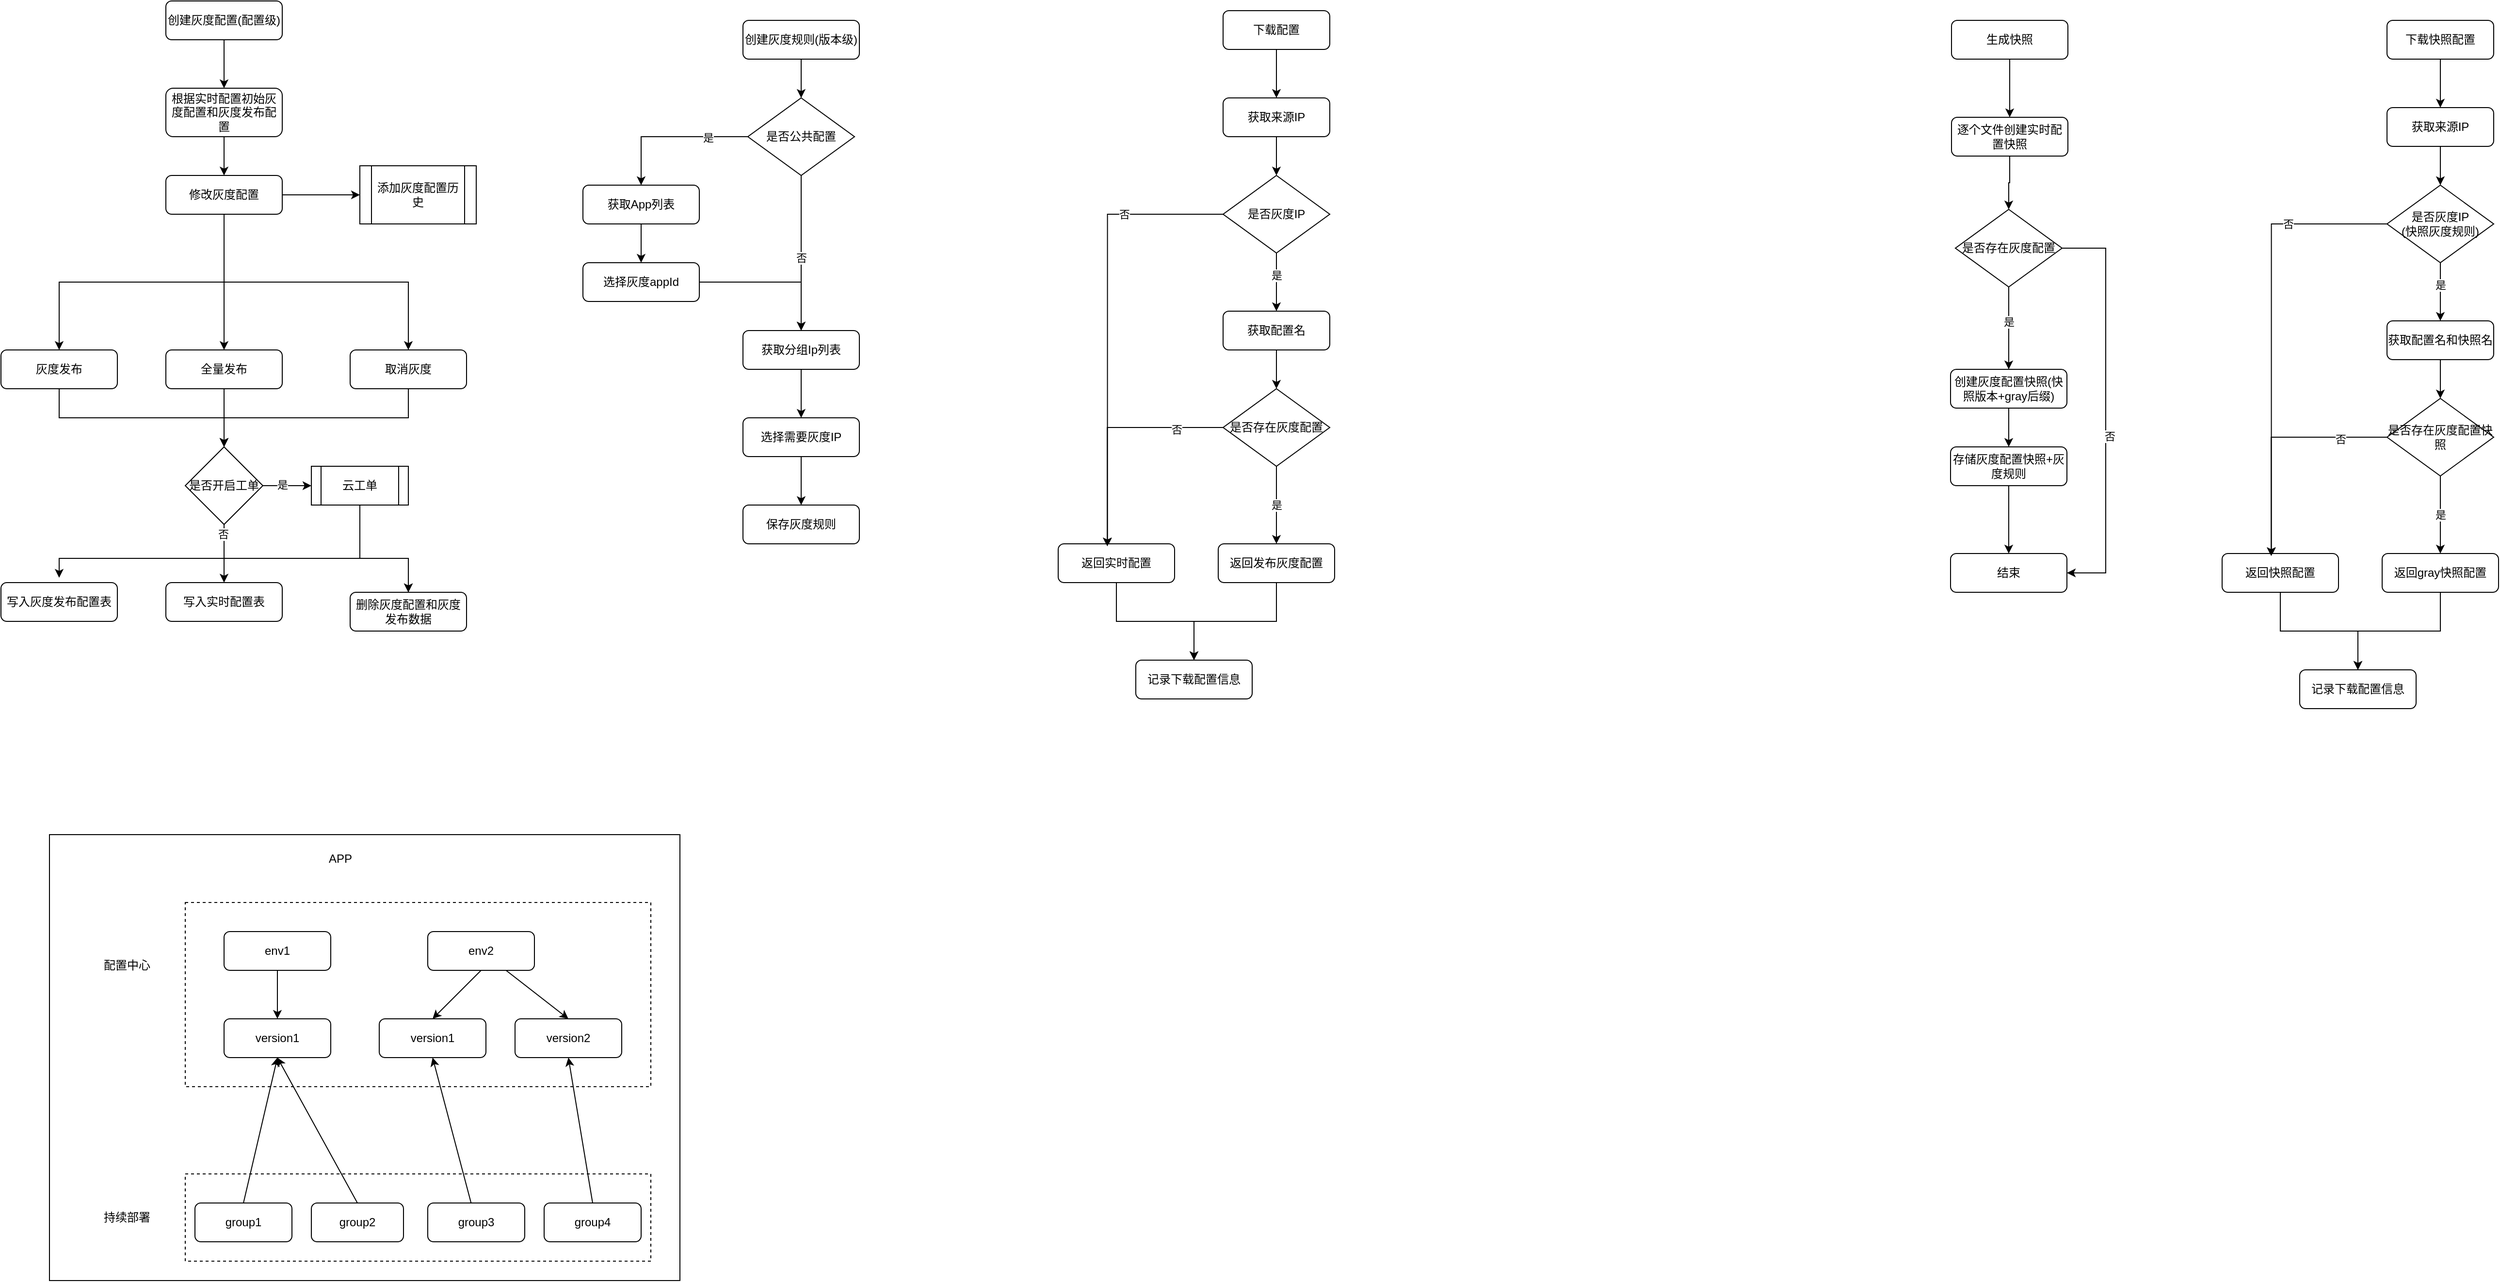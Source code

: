 <mxfile version="19.0.0" type="github">
  <diagram id="YbOj2m_h4Rlv5uN7Jlbm" name="Page-1">
    <mxGraphModel dx="2249" dy="762" grid="1" gridSize="10" guides="1" tooltips="1" connect="1" arrows="1" fold="1" page="1" pageScale="1" pageWidth="827" pageHeight="1169" math="0" shadow="0">
      <root>
        <mxCell id="0" />
        <mxCell id="1" parent="0" />
        <mxCell id="3qJPJ0p830aMWVGbC03R-14" value="" style="rounded=0;whiteSpace=wrap;html=1;gradientColor=none;fillColor=none;dashed=1;strokeColor=default;" vertex="1" parent="1">
          <mxGeometry x="-480" y="950" width="480" height="190" as="geometry" />
        </mxCell>
        <mxCell id="xVNtesGDLxIq_oZXXqDL-6" style="edgeStyle=orthogonalEdgeStyle;rounded=0;orthogonalLoop=1;jettySize=auto;html=1;" parent="1" source="xVNtesGDLxIq_oZXXqDL-1" target="xVNtesGDLxIq_oZXXqDL-3" edge="1">
          <mxGeometry relative="1" as="geometry" />
        </mxCell>
        <mxCell id="xVNtesGDLxIq_oZXXqDL-1" value="创建灰度规则(版本级)" style="rounded=1;whiteSpace=wrap;html=1;" parent="1" vertex="1">
          <mxGeometry x="95" y="40" width="120" height="40" as="geometry" />
        </mxCell>
        <mxCell id="xVNtesGDLxIq_oZXXqDL-15" style="edgeStyle=orthogonalEdgeStyle;rounded=0;orthogonalLoop=1;jettySize=auto;html=1;" parent="1" source="xVNtesGDLxIq_oZXXqDL-2" target="xVNtesGDLxIq_oZXXqDL-13" edge="1">
          <mxGeometry relative="1" as="geometry" />
        </mxCell>
        <mxCell id="xVNtesGDLxIq_oZXXqDL-2" value="获取分组Ip列表" style="rounded=1;whiteSpace=wrap;html=1;" parent="1" vertex="1">
          <mxGeometry x="95" y="360" width="120" height="40" as="geometry" />
        </mxCell>
        <mxCell id="xVNtesGDLxIq_oZXXqDL-4" style="edgeStyle=orthogonalEdgeStyle;rounded=0;orthogonalLoop=1;jettySize=auto;html=1;entryX=0.5;entryY=0;entryDx=0;entryDy=0;" parent="1" source="xVNtesGDLxIq_oZXXqDL-3" target="xVNtesGDLxIq_oZXXqDL-2" edge="1">
          <mxGeometry relative="1" as="geometry" />
        </mxCell>
        <mxCell id="xVNtesGDLxIq_oZXXqDL-5" value="否" style="edgeLabel;html=1;align=center;verticalAlign=middle;resizable=0;points=[];" parent="xVNtesGDLxIq_oZXXqDL-4" vertex="1" connectable="0">
          <mxGeometry x="0.21" y="-2" relative="1" as="geometry">
            <mxPoint x="2" y="-12" as="offset" />
          </mxGeometry>
        </mxCell>
        <mxCell id="xVNtesGDLxIq_oZXXqDL-10" style="edgeStyle=orthogonalEdgeStyle;rounded=0;orthogonalLoop=1;jettySize=auto;html=1;" parent="1" source="xVNtesGDLxIq_oZXXqDL-3" target="xVNtesGDLxIq_oZXXqDL-7" edge="1">
          <mxGeometry relative="1" as="geometry" />
        </mxCell>
        <mxCell id="xVNtesGDLxIq_oZXXqDL-11" value="是" style="edgeLabel;html=1;align=center;verticalAlign=middle;resizable=0;points=[];" parent="xVNtesGDLxIq_oZXXqDL-10" vertex="1" connectable="0">
          <mxGeometry x="-0.49" y="1" relative="1" as="geometry">
            <mxPoint as="offset" />
          </mxGeometry>
        </mxCell>
        <mxCell id="xVNtesGDLxIq_oZXXqDL-3" value="是否公共配置" style="rhombus;whiteSpace=wrap;html=1;" parent="1" vertex="1">
          <mxGeometry x="100" y="120" width="110" height="80" as="geometry" />
        </mxCell>
        <mxCell id="xVNtesGDLxIq_oZXXqDL-9" style="edgeStyle=orthogonalEdgeStyle;rounded=0;orthogonalLoop=1;jettySize=auto;html=1;" parent="1" source="xVNtesGDLxIq_oZXXqDL-7" target="xVNtesGDLxIq_oZXXqDL-8" edge="1">
          <mxGeometry relative="1" as="geometry" />
        </mxCell>
        <mxCell id="xVNtesGDLxIq_oZXXqDL-7" value="获取App列表" style="rounded=1;whiteSpace=wrap;html=1;" parent="1" vertex="1">
          <mxGeometry x="-70" y="210" width="120" height="40" as="geometry" />
        </mxCell>
        <mxCell id="xVNtesGDLxIq_oZXXqDL-12" style="edgeStyle=orthogonalEdgeStyle;rounded=0;orthogonalLoop=1;jettySize=auto;html=1;entryX=0.5;entryY=0;entryDx=0;entryDy=0;" parent="1" source="xVNtesGDLxIq_oZXXqDL-8" target="xVNtesGDLxIq_oZXXqDL-2" edge="1">
          <mxGeometry relative="1" as="geometry" />
        </mxCell>
        <mxCell id="xVNtesGDLxIq_oZXXqDL-8" value="选择灰度appId" style="rounded=1;whiteSpace=wrap;html=1;" parent="1" vertex="1">
          <mxGeometry x="-70" y="290" width="120" height="40" as="geometry" />
        </mxCell>
        <mxCell id="xVNtesGDLxIq_oZXXqDL-54" style="edgeStyle=orthogonalEdgeStyle;rounded=0;orthogonalLoop=1;jettySize=auto;html=1;entryX=0.5;entryY=0;entryDx=0;entryDy=0;" parent="1" source="xVNtesGDLxIq_oZXXqDL-13" target="xVNtesGDLxIq_oZXXqDL-53" edge="1">
          <mxGeometry relative="1" as="geometry" />
        </mxCell>
        <mxCell id="xVNtesGDLxIq_oZXXqDL-13" value="选择需要灰度IP" style="rounded=1;whiteSpace=wrap;html=1;" parent="1" vertex="1">
          <mxGeometry x="95" y="450" width="120" height="40" as="geometry" />
        </mxCell>
        <mxCell id="xVNtesGDLxIq_oZXXqDL-18" style="edgeStyle=orthogonalEdgeStyle;rounded=0;orthogonalLoop=1;jettySize=auto;html=1;entryX=0.5;entryY=0;entryDx=0;entryDy=0;" parent="1" source="xVNtesGDLxIq_oZXXqDL-16" target="xVNtesGDLxIq_oZXXqDL-17" edge="1">
          <mxGeometry relative="1" as="geometry" />
        </mxCell>
        <mxCell id="xVNtesGDLxIq_oZXXqDL-16" value="创建灰度配置(配置级)" style="rounded=1;whiteSpace=wrap;html=1;" parent="1" vertex="1">
          <mxGeometry x="-500" y="20" width="120" height="40" as="geometry" />
        </mxCell>
        <mxCell id="xVNtesGDLxIq_oZXXqDL-21" style="edgeStyle=orthogonalEdgeStyle;rounded=0;orthogonalLoop=1;jettySize=auto;html=1;" parent="1" source="xVNtesGDLxIq_oZXXqDL-17" target="xVNtesGDLxIq_oZXXqDL-20" edge="1">
          <mxGeometry relative="1" as="geometry" />
        </mxCell>
        <mxCell id="xVNtesGDLxIq_oZXXqDL-17" value="根据实时配置初始灰度配置和灰度发布配置" style="rounded=1;whiteSpace=wrap;html=1;" parent="1" vertex="1">
          <mxGeometry x="-500" y="110" width="120" height="50" as="geometry" />
        </mxCell>
        <mxCell id="xVNtesGDLxIq_oZXXqDL-90" style="edgeStyle=orthogonalEdgeStyle;rounded=0;orthogonalLoop=1;jettySize=auto;html=1;entryX=0;entryY=0.5;entryDx=0;entryDy=0;" parent="1" source="xVNtesGDLxIq_oZXXqDL-20" target="xVNtesGDLxIq_oZXXqDL-88" edge="1">
          <mxGeometry relative="1" as="geometry" />
        </mxCell>
        <mxCell id="dYjJuQr_pZlBkOYd_q1R-5" style="edgeStyle=orthogonalEdgeStyle;rounded=0;orthogonalLoop=1;jettySize=auto;html=1;entryX=0.5;entryY=0;entryDx=0;entryDy=0;exitX=0.5;exitY=1;exitDx=0;exitDy=0;" parent="1" source="xVNtesGDLxIq_oZXXqDL-20" target="dYjJuQr_pZlBkOYd_q1R-2" edge="1">
          <mxGeometry relative="1" as="geometry" />
        </mxCell>
        <mxCell id="dYjJuQr_pZlBkOYd_q1R-6" style="edgeStyle=orthogonalEdgeStyle;rounded=0;orthogonalLoop=1;jettySize=auto;html=1;" parent="1" source="xVNtesGDLxIq_oZXXqDL-20" target="dYjJuQr_pZlBkOYd_q1R-3" edge="1">
          <mxGeometry relative="1" as="geometry" />
        </mxCell>
        <mxCell id="dYjJuQr_pZlBkOYd_q1R-7" style="edgeStyle=orthogonalEdgeStyle;rounded=0;orthogonalLoop=1;jettySize=auto;html=1;exitX=0.5;exitY=1;exitDx=0;exitDy=0;" parent="1" source="xVNtesGDLxIq_oZXXqDL-20" target="dYjJuQr_pZlBkOYd_q1R-4" edge="1">
          <mxGeometry relative="1" as="geometry" />
        </mxCell>
        <mxCell id="xVNtesGDLxIq_oZXXqDL-20" value="修改灰度配置" style="rounded=1;whiteSpace=wrap;html=1;" parent="1" vertex="1">
          <mxGeometry x="-500" y="200" width="120" height="40" as="geometry" />
        </mxCell>
        <mxCell id="xVNtesGDLxIq_oZXXqDL-26" style="edgeStyle=orthogonalEdgeStyle;rounded=0;orthogonalLoop=1;jettySize=auto;html=1;entryX=0.5;entryY=0;entryDx=0;entryDy=0;" parent="1" source="xVNtesGDLxIq_oZXXqDL-24" target="xVNtesGDLxIq_oZXXqDL-25" edge="1">
          <mxGeometry relative="1" as="geometry" />
        </mxCell>
        <mxCell id="xVNtesGDLxIq_oZXXqDL-24" value="下载配置" style="rounded=1;whiteSpace=wrap;html=1;" parent="1" vertex="1">
          <mxGeometry x="590" y="30" width="110" height="40" as="geometry" />
        </mxCell>
        <mxCell id="xVNtesGDLxIq_oZXXqDL-28" style="edgeStyle=orthogonalEdgeStyle;rounded=0;orthogonalLoop=1;jettySize=auto;html=1;entryX=0.5;entryY=0;entryDx=0;entryDy=0;" parent="1" source="xVNtesGDLxIq_oZXXqDL-25" target="xVNtesGDLxIq_oZXXqDL-27" edge="1">
          <mxGeometry relative="1" as="geometry" />
        </mxCell>
        <mxCell id="xVNtesGDLxIq_oZXXqDL-25" value="获取来源IP" style="rounded=1;whiteSpace=wrap;html=1;" parent="1" vertex="1">
          <mxGeometry x="590" y="120" width="110" height="40" as="geometry" />
        </mxCell>
        <mxCell id="xVNtesGDLxIq_oZXXqDL-32" style="edgeStyle=orthogonalEdgeStyle;rounded=0;orthogonalLoop=1;jettySize=auto;html=1;entryX=0.423;entryY=0.075;entryDx=0;entryDy=0;entryPerimeter=0;" parent="1" source="xVNtesGDLxIq_oZXXqDL-27" target="xVNtesGDLxIq_oZXXqDL-29" edge="1">
          <mxGeometry relative="1" as="geometry" />
        </mxCell>
        <mxCell id="xVNtesGDLxIq_oZXXqDL-33" value="否" style="edgeLabel;html=1;align=center;verticalAlign=middle;resizable=0;points=[];" parent="xVNtesGDLxIq_oZXXqDL-32" vertex="1" connectable="0">
          <mxGeometry x="-0.556" relative="1" as="geometry">
            <mxPoint as="offset" />
          </mxGeometry>
        </mxCell>
        <mxCell id="xVNtesGDLxIq_oZXXqDL-34" style="edgeStyle=orthogonalEdgeStyle;rounded=0;orthogonalLoop=1;jettySize=auto;html=1;" parent="1" source="xVNtesGDLxIq_oZXXqDL-27" target="xVNtesGDLxIq_oZXXqDL-31" edge="1">
          <mxGeometry relative="1" as="geometry" />
        </mxCell>
        <mxCell id="xVNtesGDLxIq_oZXXqDL-35" value="是" style="edgeLabel;html=1;align=center;verticalAlign=middle;resizable=0;points=[];" parent="xVNtesGDLxIq_oZXXqDL-34" vertex="1" connectable="0">
          <mxGeometry x="-0.258" relative="1" as="geometry">
            <mxPoint as="offset" />
          </mxGeometry>
        </mxCell>
        <mxCell id="xVNtesGDLxIq_oZXXqDL-27" value="是否灰度IP" style="rhombus;whiteSpace=wrap;html=1;" parent="1" vertex="1">
          <mxGeometry x="590" y="200" width="110" height="80" as="geometry" />
        </mxCell>
        <mxCell id="xVNtesGDLxIq_oZXXqDL-47" style="edgeStyle=orthogonalEdgeStyle;rounded=0;orthogonalLoop=1;jettySize=auto;html=1;entryX=0.5;entryY=0;entryDx=0;entryDy=0;" parent="1" source="xVNtesGDLxIq_oZXXqDL-29" target="xVNtesGDLxIq_oZXXqDL-46" edge="1">
          <mxGeometry relative="1" as="geometry" />
        </mxCell>
        <mxCell id="xVNtesGDLxIq_oZXXqDL-29" value="返回实时配置" style="rounded=1;whiteSpace=wrap;html=1;" parent="1" vertex="1">
          <mxGeometry x="420" y="580" width="120" height="40" as="geometry" />
        </mxCell>
        <mxCell id="xVNtesGDLxIq_oZXXqDL-48" style="edgeStyle=orthogonalEdgeStyle;rounded=0;orthogonalLoop=1;jettySize=auto;html=1;" parent="1" source="xVNtesGDLxIq_oZXXqDL-30" target="xVNtesGDLxIq_oZXXqDL-46" edge="1">
          <mxGeometry relative="1" as="geometry" />
        </mxCell>
        <mxCell id="xVNtesGDLxIq_oZXXqDL-30" value="返回发布灰度配置" style="rounded=1;whiteSpace=wrap;html=1;" parent="1" vertex="1">
          <mxGeometry x="585" y="580" width="120" height="40" as="geometry" />
        </mxCell>
        <mxCell id="xVNtesGDLxIq_oZXXqDL-37" style="edgeStyle=orthogonalEdgeStyle;rounded=0;orthogonalLoop=1;jettySize=auto;html=1;" parent="1" source="xVNtesGDLxIq_oZXXqDL-31" target="xVNtesGDLxIq_oZXXqDL-36" edge="1">
          <mxGeometry relative="1" as="geometry" />
        </mxCell>
        <mxCell id="xVNtesGDLxIq_oZXXqDL-31" value="获取配置名" style="rounded=1;whiteSpace=wrap;html=1;" parent="1" vertex="1">
          <mxGeometry x="590" y="340" width="110" height="40" as="geometry" />
        </mxCell>
        <mxCell id="xVNtesGDLxIq_oZXXqDL-38" style="edgeStyle=orthogonalEdgeStyle;rounded=0;orthogonalLoop=1;jettySize=auto;html=1;entryX=0.5;entryY=0;entryDx=0;entryDy=0;" parent="1" source="xVNtesGDLxIq_oZXXqDL-36" target="xVNtesGDLxIq_oZXXqDL-30" edge="1">
          <mxGeometry relative="1" as="geometry" />
        </mxCell>
        <mxCell id="xVNtesGDLxIq_oZXXqDL-41" value="是" style="edgeLabel;html=1;align=center;verticalAlign=middle;resizable=0;points=[];" parent="xVNtesGDLxIq_oZXXqDL-38" vertex="1" connectable="0">
          <mxGeometry x="0.723" relative="1" as="geometry">
            <mxPoint y="-29" as="offset" />
          </mxGeometry>
        </mxCell>
        <mxCell id="xVNtesGDLxIq_oZXXqDL-39" style="edgeStyle=orthogonalEdgeStyle;rounded=0;orthogonalLoop=1;jettySize=auto;html=1;entryX=0.422;entryY=0.065;entryDx=0;entryDy=0;entryPerimeter=0;" parent="1" source="xVNtesGDLxIq_oZXXqDL-36" target="xVNtesGDLxIq_oZXXqDL-29" edge="1">
          <mxGeometry relative="1" as="geometry" />
        </mxCell>
        <mxCell id="xVNtesGDLxIq_oZXXqDL-40" value="否" style="edgeLabel;html=1;align=center;verticalAlign=middle;resizable=0;points=[];" parent="xVNtesGDLxIq_oZXXqDL-39" vertex="1" connectable="0">
          <mxGeometry x="-0.602" y="2" relative="1" as="geometry">
            <mxPoint as="offset" />
          </mxGeometry>
        </mxCell>
        <mxCell id="xVNtesGDLxIq_oZXXqDL-36" value="是否存在灰度配置" style="rhombus;whiteSpace=wrap;html=1;" parent="1" vertex="1">
          <mxGeometry x="590" y="420" width="110" height="80" as="geometry" />
        </mxCell>
        <mxCell id="xVNtesGDLxIq_oZXXqDL-57" style="edgeStyle=orthogonalEdgeStyle;rounded=0;orthogonalLoop=1;jettySize=auto;html=1;entryX=0.5;entryY=0;entryDx=0;entryDy=0;" parent="1" source="xVNtesGDLxIq_oZXXqDL-42" target="xVNtesGDLxIq_oZXXqDL-43" edge="1">
          <mxGeometry relative="1" as="geometry" />
        </mxCell>
        <mxCell id="xVNtesGDLxIq_oZXXqDL-42" value="生成快照" style="rounded=1;whiteSpace=wrap;html=1;" parent="1" vertex="1">
          <mxGeometry x="1341" y="40" width="120" height="40" as="geometry" />
        </mxCell>
        <mxCell id="xVNtesGDLxIq_oZXXqDL-58" style="edgeStyle=orthogonalEdgeStyle;rounded=0;orthogonalLoop=1;jettySize=auto;html=1;entryX=0.5;entryY=0;entryDx=0;entryDy=0;" parent="1" source="xVNtesGDLxIq_oZXXqDL-43" target="xVNtesGDLxIq_oZXXqDL-50" edge="1">
          <mxGeometry relative="1" as="geometry" />
        </mxCell>
        <mxCell id="xVNtesGDLxIq_oZXXqDL-43" value="逐个文件创建实时配置快照" style="rounded=1;whiteSpace=wrap;html=1;" parent="1" vertex="1">
          <mxGeometry x="1341" y="140" width="120" height="40" as="geometry" />
        </mxCell>
        <mxCell id="xVNtesGDLxIq_oZXXqDL-46" value="记录下载配置信息" style="rounded=1;whiteSpace=wrap;html=1;" parent="1" vertex="1">
          <mxGeometry x="500" y="700" width="120" height="40" as="geometry" />
        </mxCell>
        <mxCell id="xVNtesGDLxIq_oZXXqDL-59" style="edgeStyle=orthogonalEdgeStyle;rounded=0;orthogonalLoop=1;jettySize=auto;html=1;" parent="1" source="xVNtesGDLxIq_oZXXqDL-50" target="xVNtesGDLxIq_oZXXqDL-51" edge="1">
          <mxGeometry relative="1" as="geometry" />
        </mxCell>
        <mxCell id="xVNtesGDLxIq_oZXXqDL-64" value="是" style="edgeLabel;html=1;align=center;verticalAlign=middle;resizable=0;points=[];" parent="xVNtesGDLxIq_oZXXqDL-59" vertex="1" connectable="0">
          <mxGeometry x="-0.802" relative="1" as="geometry">
            <mxPoint y="27" as="offset" />
          </mxGeometry>
        </mxCell>
        <mxCell id="xVNtesGDLxIq_oZXXqDL-62" style="edgeStyle=orthogonalEdgeStyle;rounded=0;orthogonalLoop=1;jettySize=auto;html=1;entryX=1;entryY=0.5;entryDx=0;entryDy=0;exitX=1;exitY=0.5;exitDx=0;exitDy=0;" parent="1" source="xVNtesGDLxIq_oZXXqDL-50" target="xVNtesGDLxIq_oZXXqDL-56" edge="1">
          <mxGeometry relative="1" as="geometry">
            <Array as="points">
              <mxPoint x="1500" y="275" />
              <mxPoint x="1500" y="610" />
            </Array>
          </mxGeometry>
        </mxCell>
        <mxCell id="xVNtesGDLxIq_oZXXqDL-63" value="否" style="edgeLabel;html=1;align=center;verticalAlign=middle;resizable=0;points=[];" parent="xVNtesGDLxIq_oZXXqDL-62" vertex="1" connectable="0">
          <mxGeometry x="0.139" y="4" relative="1" as="geometry">
            <mxPoint as="offset" />
          </mxGeometry>
        </mxCell>
        <mxCell id="xVNtesGDLxIq_oZXXqDL-50" value="是否存在灰度配置" style="rhombus;whiteSpace=wrap;html=1;" parent="1" vertex="1">
          <mxGeometry x="1345" y="235" width="110" height="80" as="geometry" />
        </mxCell>
        <mxCell id="xVNtesGDLxIq_oZXXqDL-60" style="edgeStyle=orthogonalEdgeStyle;rounded=0;orthogonalLoop=1;jettySize=auto;html=1;" parent="1" source="xVNtesGDLxIq_oZXXqDL-51" target="xVNtesGDLxIq_oZXXqDL-55" edge="1">
          <mxGeometry relative="1" as="geometry" />
        </mxCell>
        <mxCell id="xVNtesGDLxIq_oZXXqDL-51" value="创建灰度配置快照(快照版本+gray后缀)" style="rounded=1;whiteSpace=wrap;html=1;" parent="1" vertex="1">
          <mxGeometry x="1340" y="400" width="120" height="40" as="geometry" />
        </mxCell>
        <mxCell id="xVNtesGDLxIq_oZXXqDL-53" value="保存灰度规则" style="rounded=1;whiteSpace=wrap;html=1;" parent="1" vertex="1">
          <mxGeometry x="95" y="540" width="120" height="40" as="geometry" />
        </mxCell>
        <mxCell id="xVNtesGDLxIq_oZXXqDL-61" style="edgeStyle=orthogonalEdgeStyle;rounded=0;orthogonalLoop=1;jettySize=auto;html=1;entryX=0.5;entryY=0;entryDx=0;entryDy=0;" parent="1" source="xVNtesGDLxIq_oZXXqDL-55" target="xVNtesGDLxIq_oZXXqDL-56" edge="1">
          <mxGeometry relative="1" as="geometry" />
        </mxCell>
        <mxCell id="xVNtesGDLxIq_oZXXqDL-55" value="存储灰度配置快照+灰度规则" style="rounded=1;whiteSpace=wrap;html=1;" parent="1" vertex="1">
          <mxGeometry x="1340" y="480" width="120" height="40" as="geometry" />
        </mxCell>
        <mxCell id="xVNtesGDLxIq_oZXXqDL-56" value="结束" style="rounded=1;whiteSpace=wrap;html=1;" parent="1" vertex="1">
          <mxGeometry x="1340" y="590" width="120" height="40" as="geometry" />
        </mxCell>
        <mxCell id="xVNtesGDLxIq_oZXXqDL-65" style="edgeStyle=orthogonalEdgeStyle;rounded=0;orthogonalLoop=1;jettySize=auto;html=1;entryX=0.5;entryY=0;entryDx=0;entryDy=0;" parent="1" source="xVNtesGDLxIq_oZXXqDL-66" target="xVNtesGDLxIq_oZXXqDL-68" edge="1">
          <mxGeometry relative="1" as="geometry" />
        </mxCell>
        <mxCell id="xVNtesGDLxIq_oZXXqDL-66" value="下载快照配置" style="rounded=1;whiteSpace=wrap;html=1;" parent="1" vertex="1">
          <mxGeometry x="1790" y="40" width="110" height="40" as="geometry" />
        </mxCell>
        <mxCell id="xVNtesGDLxIq_oZXXqDL-67" style="edgeStyle=orthogonalEdgeStyle;rounded=0;orthogonalLoop=1;jettySize=auto;html=1;entryX=0.5;entryY=0;entryDx=0;entryDy=0;" parent="1" source="xVNtesGDLxIq_oZXXqDL-68" target="xVNtesGDLxIq_oZXXqDL-73" edge="1">
          <mxGeometry relative="1" as="geometry" />
        </mxCell>
        <mxCell id="xVNtesGDLxIq_oZXXqDL-68" value="获取来源IP" style="rounded=1;whiteSpace=wrap;html=1;" parent="1" vertex="1">
          <mxGeometry x="1790" y="130" width="110" height="40" as="geometry" />
        </mxCell>
        <mxCell id="xVNtesGDLxIq_oZXXqDL-69" style="edgeStyle=orthogonalEdgeStyle;rounded=0;orthogonalLoop=1;jettySize=auto;html=1;entryX=0.423;entryY=0.075;entryDx=0;entryDy=0;entryPerimeter=0;" parent="1" source="xVNtesGDLxIq_oZXXqDL-73" target="xVNtesGDLxIq_oZXXqDL-75" edge="1">
          <mxGeometry relative="1" as="geometry" />
        </mxCell>
        <mxCell id="xVNtesGDLxIq_oZXXqDL-70" value="否" style="edgeLabel;html=1;align=center;verticalAlign=middle;resizable=0;points=[];" parent="xVNtesGDLxIq_oZXXqDL-69" vertex="1" connectable="0">
          <mxGeometry x="-0.556" relative="1" as="geometry">
            <mxPoint as="offset" />
          </mxGeometry>
        </mxCell>
        <mxCell id="xVNtesGDLxIq_oZXXqDL-71" style="edgeStyle=orthogonalEdgeStyle;rounded=0;orthogonalLoop=1;jettySize=auto;html=1;" parent="1" source="xVNtesGDLxIq_oZXXqDL-73" target="xVNtesGDLxIq_oZXXqDL-79" edge="1">
          <mxGeometry relative="1" as="geometry" />
        </mxCell>
        <mxCell id="xVNtesGDLxIq_oZXXqDL-72" value="是" style="edgeLabel;html=1;align=center;verticalAlign=middle;resizable=0;points=[];" parent="xVNtesGDLxIq_oZXXqDL-71" vertex="1" connectable="0">
          <mxGeometry x="-0.258" relative="1" as="geometry">
            <mxPoint as="offset" />
          </mxGeometry>
        </mxCell>
        <mxCell id="xVNtesGDLxIq_oZXXqDL-73" value="是否灰度IP&lt;br&gt;(快照灰度规则)" style="rhombus;whiteSpace=wrap;html=1;" parent="1" vertex="1">
          <mxGeometry x="1790" y="210" width="110" height="80" as="geometry" />
        </mxCell>
        <mxCell id="xVNtesGDLxIq_oZXXqDL-74" style="edgeStyle=orthogonalEdgeStyle;rounded=0;orthogonalLoop=1;jettySize=auto;html=1;entryX=0.5;entryY=0;entryDx=0;entryDy=0;" parent="1" source="xVNtesGDLxIq_oZXXqDL-75" target="xVNtesGDLxIq_oZXXqDL-85" edge="1">
          <mxGeometry relative="1" as="geometry" />
        </mxCell>
        <mxCell id="xVNtesGDLxIq_oZXXqDL-75" value="返回快照配置" style="rounded=1;whiteSpace=wrap;html=1;" parent="1" vertex="1">
          <mxGeometry x="1620" y="590" width="120" height="40" as="geometry" />
        </mxCell>
        <mxCell id="xVNtesGDLxIq_oZXXqDL-76" style="edgeStyle=orthogonalEdgeStyle;rounded=0;orthogonalLoop=1;jettySize=auto;html=1;" parent="1" source="xVNtesGDLxIq_oZXXqDL-77" target="xVNtesGDLxIq_oZXXqDL-85" edge="1">
          <mxGeometry relative="1" as="geometry" />
        </mxCell>
        <mxCell id="xVNtesGDLxIq_oZXXqDL-77" value="返回gray快照配置" style="rounded=1;whiteSpace=wrap;html=1;" parent="1" vertex="1">
          <mxGeometry x="1785" y="590" width="120" height="40" as="geometry" />
        </mxCell>
        <mxCell id="xVNtesGDLxIq_oZXXqDL-78" style="edgeStyle=orthogonalEdgeStyle;rounded=0;orthogonalLoop=1;jettySize=auto;html=1;" parent="1" source="xVNtesGDLxIq_oZXXqDL-79" target="xVNtesGDLxIq_oZXXqDL-84" edge="1">
          <mxGeometry relative="1" as="geometry" />
        </mxCell>
        <mxCell id="xVNtesGDLxIq_oZXXqDL-79" value="获取配置名和快照名" style="rounded=1;whiteSpace=wrap;html=1;" parent="1" vertex="1">
          <mxGeometry x="1790" y="350" width="110" height="40" as="geometry" />
        </mxCell>
        <mxCell id="xVNtesGDLxIq_oZXXqDL-80" style="edgeStyle=orthogonalEdgeStyle;rounded=0;orthogonalLoop=1;jettySize=auto;html=1;entryX=0.5;entryY=0;entryDx=0;entryDy=0;" parent="1" source="xVNtesGDLxIq_oZXXqDL-84" target="xVNtesGDLxIq_oZXXqDL-77" edge="1">
          <mxGeometry relative="1" as="geometry" />
        </mxCell>
        <mxCell id="xVNtesGDLxIq_oZXXqDL-81" value="是" style="edgeLabel;html=1;align=center;verticalAlign=middle;resizable=0;points=[];" parent="xVNtesGDLxIq_oZXXqDL-80" vertex="1" connectable="0">
          <mxGeometry x="0.723" relative="1" as="geometry">
            <mxPoint y="-29" as="offset" />
          </mxGeometry>
        </mxCell>
        <mxCell id="xVNtesGDLxIq_oZXXqDL-82" style="edgeStyle=orthogonalEdgeStyle;rounded=0;orthogonalLoop=1;jettySize=auto;html=1;entryX=0.422;entryY=0.065;entryDx=0;entryDy=0;entryPerimeter=0;" parent="1" source="xVNtesGDLxIq_oZXXqDL-84" target="xVNtesGDLxIq_oZXXqDL-75" edge="1">
          <mxGeometry relative="1" as="geometry" />
        </mxCell>
        <mxCell id="xVNtesGDLxIq_oZXXqDL-83" value="否" style="edgeLabel;html=1;align=center;verticalAlign=middle;resizable=0;points=[];" parent="xVNtesGDLxIq_oZXXqDL-82" vertex="1" connectable="0">
          <mxGeometry x="-0.602" y="2" relative="1" as="geometry">
            <mxPoint as="offset" />
          </mxGeometry>
        </mxCell>
        <mxCell id="xVNtesGDLxIq_oZXXqDL-84" value="是否存在灰度配置快照" style="rhombus;whiteSpace=wrap;html=1;" parent="1" vertex="1">
          <mxGeometry x="1790" y="430" width="110" height="80" as="geometry" />
        </mxCell>
        <mxCell id="xVNtesGDLxIq_oZXXqDL-85" value="记录下载配置信息" style="rounded=1;whiteSpace=wrap;html=1;" parent="1" vertex="1">
          <mxGeometry x="1700" y="710" width="120" height="40" as="geometry" />
        </mxCell>
        <mxCell id="xVNtesGDLxIq_oZXXqDL-88" value="添加灰度配置历史" style="shape=process;whiteSpace=wrap;html=1;backgroundOutline=1;" parent="1" vertex="1">
          <mxGeometry x="-300" y="190" width="120" height="60" as="geometry" />
        </mxCell>
        <mxCell id="IOC5wvjOlO7gnGzA3t1X-4" style="edgeStyle=orthogonalEdgeStyle;rounded=0;orthogonalLoop=1;jettySize=auto;html=1;entryX=0.5;entryY=0;entryDx=0;entryDy=0;" parent="1" source="dYjJuQr_pZlBkOYd_q1R-2" target="IOC5wvjOlO7gnGzA3t1X-2" edge="1">
          <mxGeometry relative="1" as="geometry">
            <mxPoint x="-610" y="480" as="targetPoint" />
            <Array as="points">
              <mxPoint x="-610" y="450" />
              <mxPoint x="-440" y="450" />
            </Array>
          </mxGeometry>
        </mxCell>
        <mxCell id="dYjJuQr_pZlBkOYd_q1R-2" value="灰度发布" style="rounded=1;whiteSpace=wrap;html=1;" parent="1" vertex="1">
          <mxGeometry x="-670" y="380" width="120" height="40" as="geometry" />
        </mxCell>
        <mxCell id="IOC5wvjOlO7gnGzA3t1X-5" style="edgeStyle=orthogonalEdgeStyle;rounded=0;orthogonalLoop=1;jettySize=auto;html=1;" parent="1" source="dYjJuQr_pZlBkOYd_q1R-3" target="IOC5wvjOlO7gnGzA3t1X-2" edge="1">
          <mxGeometry relative="1" as="geometry" />
        </mxCell>
        <mxCell id="dYjJuQr_pZlBkOYd_q1R-3" value="全量发布" style="rounded=1;whiteSpace=wrap;html=1;" parent="1" vertex="1">
          <mxGeometry x="-500" y="380" width="120" height="40" as="geometry" />
        </mxCell>
        <mxCell id="IOC5wvjOlO7gnGzA3t1X-6" style="edgeStyle=orthogonalEdgeStyle;rounded=0;orthogonalLoop=1;jettySize=auto;html=1;entryX=0.5;entryY=0;entryDx=0;entryDy=0;" parent="1" source="dYjJuQr_pZlBkOYd_q1R-4" target="IOC5wvjOlO7gnGzA3t1X-2" edge="1">
          <mxGeometry relative="1" as="geometry">
            <mxPoint x="-250" y="480" as="targetPoint" />
            <Array as="points">
              <mxPoint x="-250" y="450" />
              <mxPoint x="-440" y="450" />
            </Array>
          </mxGeometry>
        </mxCell>
        <mxCell id="dYjJuQr_pZlBkOYd_q1R-4" value="取消灰度" style="rounded=1;whiteSpace=wrap;html=1;" parent="1" vertex="1">
          <mxGeometry x="-310" y="380" width="120" height="40" as="geometry" />
        </mxCell>
        <mxCell id="dYjJuQr_pZlBkOYd_q1R-9" value="写入灰度发布配置表" style="rounded=1;whiteSpace=wrap;html=1;" parent="1" vertex="1">
          <mxGeometry x="-670" y="620" width="120" height="40" as="geometry" />
        </mxCell>
        <mxCell id="dYjJuQr_pZlBkOYd_q1R-11" value="写入实时配置表" style="rounded=1;whiteSpace=wrap;html=1;" parent="1" vertex="1">
          <mxGeometry x="-500" y="620" width="120" height="40" as="geometry" />
        </mxCell>
        <mxCell id="dYjJuQr_pZlBkOYd_q1R-13" value="删除灰度配置和灰度发布数据" style="rounded=1;whiteSpace=wrap;html=1;" parent="1" vertex="1">
          <mxGeometry x="-310" y="630" width="120" height="40" as="geometry" />
        </mxCell>
        <mxCell id="IOC5wvjOlO7gnGzA3t1X-7" style="edgeStyle=orthogonalEdgeStyle;rounded=0;orthogonalLoop=1;jettySize=auto;html=1;entryX=0.5;entryY=0;entryDx=0;entryDy=0;" parent="1" edge="1">
          <mxGeometry relative="1" as="geometry">
            <mxPoint x="-440" y="555" as="sourcePoint" />
            <mxPoint x="-610" y="615" as="targetPoint" />
            <Array as="points">
              <mxPoint x="-440" y="595" />
              <mxPoint x="-610" y="595" />
            </Array>
          </mxGeometry>
        </mxCell>
        <mxCell id="IOC5wvjOlO7gnGzA3t1X-8" style="edgeStyle=orthogonalEdgeStyle;rounded=0;orthogonalLoop=1;jettySize=auto;html=1;entryX=0.5;entryY=0;entryDx=0;entryDy=0;" parent="1" source="IOC5wvjOlO7gnGzA3t1X-2" target="dYjJuQr_pZlBkOYd_q1R-11" edge="1">
          <mxGeometry relative="1" as="geometry" />
        </mxCell>
        <mxCell id="IOC5wvjOlO7gnGzA3t1X-12" style="edgeStyle=orthogonalEdgeStyle;rounded=0;orthogonalLoop=1;jettySize=auto;html=1;" parent="1" source="IOC5wvjOlO7gnGzA3t1X-2" target="IOC5wvjOlO7gnGzA3t1X-11" edge="1">
          <mxGeometry relative="1" as="geometry" />
        </mxCell>
        <mxCell id="IOC5wvjOlO7gnGzA3t1X-13" value="是" style="edgeLabel;html=1;align=center;verticalAlign=middle;resizable=0;points=[];" parent="IOC5wvjOlO7gnGzA3t1X-12" vertex="1" connectable="0">
          <mxGeometry x="-0.208" y="1" relative="1" as="geometry">
            <mxPoint as="offset" />
          </mxGeometry>
        </mxCell>
        <mxCell id="IOC5wvjOlO7gnGzA3t1X-2" value="是否开启工单" style="rhombus;whiteSpace=wrap;html=1;" parent="1" vertex="1">
          <mxGeometry x="-480" y="480" width="80" height="80" as="geometry" />
        </mxCell>
        <mxCell id="IOC5wvjOlO7gnGzA3t1X-9" style="edgeStyle=orthogonalEdgeStyle;rounded=0;orthogonalLoop=1;jettySize=auto;html=1;entryX=0.5;entryY=0;entryDx=0;entryDy=0;exitX=0.5;exitY=1;exitDx=0;exitDy=0;" parent="1" source="IOC5wvjOlO7gnGzA3t1X-2" target="dYjJuQr_pZlBkOYd_q1R-13" edge="1">
          <mxGeometry relative="1" as="geometry">
            <mxPoint x="-250" y="560" as="sourcePoint" />
          </mxGeometry>
        </mxCell>
        <mxCell id="IOC5wvjOlO7gnGzA3t1X-10" value="否" style="edgeLabel;html=1;align=center;verticalAlign=middle;resizable=0;points=[];" parent="IOC5wvjOlO7gnGzA3t1X-9" vertex="1" connectable="0">
          <mxGeometry x="-0.926" y="-1" relative="1" as="geometry">
            <mxPoint as="offset" />
          </mxGeometry>
        </mxCell>
        <mxCell id="IOC5wvjOlO7gnGzA3t1X-14" style="edgeStyle=orthogonalEdgeStyle;rounded=0;orthogonalLoop=1;jettySize=auto;html=1;" parent="1" edge="1">
          <mxGeometry relative="1" as="geometry">
            <mxPoint x="-250" y="630" as="targetPoint" />
            <mxPoint x="-300" y="535" as="sourcePoint" />
            <Array as="points">
              <mxPoint x="-300" y="595" />
              <mxPoint x="-250" y="595" />
            </Array>
          </mxGeometry>
        </mxCell>
        <mxCell id="IOC5wvjOlO7gnGzA3t1X-11" value="云工单" style="shape=process;whiteSpace=wrap;html=1;backgroundOutline=1;" parent="1" vertex="1">
          <mxGeometry x="-350" y="500" width="100" height="40" as="geometry" />
        </mxCell>
        <mxCell id="3qJPJ0p830aMWVGbC03R-9" style="edgeStyle=none;rounded=0;orthogonalLoop=1;jettySize=auto;html=1;" edge="1" parent="1" source="3qJPJ0p830aMWVGbC03R-4" target="3qJPJ0p830aMWVGbC03R-8">
          <mxGeometry relative="1" as="geometry" />
        </mxCell>
        <mxCell id="3qJPJ0p830aMWVGbC03R-4" value="env1" style="rounded=1;whiteSpace=wrap;html=1;" vertex="1" parent="1">
          <mxGeometry x="-440" y="980" width="110" height="40" as="geometry" />
        </mxCell>
        <mxCell id="3qJPJ0p830aMWVGbC03R-12" style="edgeStyle=none;rounded=0;orthogonalLoop=1;jettySize=auto;html=1;entryX=0.5;entryY=0;entryDx=0;entryDy=0;exitX=0.5;exitY=1;exitDx=0;exitDy=0;" edge="1" parent="1" source="3qJPJ0p830aMWVGbC03R-5" target="3qJPJ0p830aMWVGbC03R-10">
          <mxGeometry relative="1" as="geometry" />
        </mxCell>
        <mxCell id="3qJPJ0p830aMWVGbC03R-13" style="edgeStyle=none;rounded=0;orthogonalLoop=1;jettySize=auto;html=1;entryX=0.5;entryY=0;entryDx=0;entryDy=0;" edge="1" parent="1" source="3qJPJ0p830aMWVGbC03R-5" target="3qJPJ0p830aMWVGbC03R-11">
          <mxGeometry relative="1" as="geometry" />
        </mxCell>
        <mxCell id="3qJPJ0p830aMWVGbC03R-5" value="env2" style="rounded=1;whiteSpace=wrap;html=1;" vertex="1" parent="1">
          <mxGeometry x="-230" y="980" width="110" height="40" as="geometry" />
        </mxCell>
        <mxCell id="3qJPJ0p830aMWVGbC03R-8" value="version1" style="rounded=1;whiteSpace=wrap;html=1;" vertex="1" parent="1">
          <mxGeometry x="-440" y="1070" width="110" height="40" as="geometry" />
        </mxCell>
        <mxCell id="3qJPJ0p830aMWVGbC03R-10" value="version1" style="rounded=1;whiteSpace=wrap;html=1;" vertex="1" parent="1">
          <mxGeometry x="-280" y="1070" width="110" height="40" as="geometry" />
        </mxCell>
        <mxCell id="3qJPJ0p830aMWVGbC03R-11" value="version2" style="rounded=1;whiteSpace=wrap;html=1;" vertex="1" parent="1">
          <mxGeometry x="-140" y="1070" width="110" height="40" as="geometry" />
        </mxCell>
        <mxCell id="3qJPJ0p830aMWVGbC03R-15" value="" style="rounded=0;whiteSpace=wrap;html=1;gradientColor=none;fillColor=none;dashed=1;strokeColor=default;" vertex="1" parent="1">
          <mxGeometry x="-480" y="1230" width="480" height="90" as="geometry" />
        </mxCell>
        <mxCell id="3qJPJ0p830aMWVGbC03R-22" style="edgeStyle=none;rounded=0;orthogonalLoop=1;jettySize=auto;html=1;exitX=0.5;exitY=0;exitDx=0;exitDy=0;entryX=0.5;entryY=1;entryDx=0;entryDy=0;" edge="1" parent="1" source="3qJPJ0p830aMWVGbC03R-16" target="3qJPJ0p830aMWVGbC03R-8">
          <mxGeometry relative="1" as="geometry" />
        </mxCell>
        <mxCell id="3qJPJ0p830aMWVGbC03R-16" value="group1" style="rounded=1;whiteSpace=wrap;html=1;strokeColor=default;fillColor=none;gradientColor=none;" vertex="1" parent="1">
          <mxGeometry x="-470" y="1260" width="100" height="40" as="geometry" />
        </mxCell>
        <mxCell id="3qJPJ0p830aMWVGbC03R-23" style="edgeStyle=none;rounded=0;orthogonalLoop=1;jettySize=auto;html=1;exitX=0.5;exitY=0;exitDx=0;exitDy=0;entryX=0.5;entryY=1;entryDx=0;entryDy=0;" edge="1" parent="1" source="3qJPJ0p830aMWVGbC03R-17" target="3qJPJ0p830aMWVGbC03R-8">
          <mxGeometry relative="1" as="geometry" />
        </mxCell>
        <mxCell id="3qJPJ0p830aMWVGbC03R-17" value="group2" style="rounded=1;whiteSpace=wrap;html=1;strokeColor=default;fillColor=none;gradientColor=none;" vertex="1" parent="1">
          <mxGeometry x="-350" y="1260" width="95" height="40" as="geometry" />
        </mxCell>
        <mxCell id="3qJPJ0p830aMWVGbC03R-25" style="edgeStyle=none;rounded=0;orthogonalLoop=1;jettySize=auto;html=1;exitX=0.5;exitY=0;exitDx=0;exitDy=0;entryX=0.5;entryY=1;entryDx=0;entryDy=0;" edge="1" parent="1" source="3qJPJ0p830aMWVGbC03R-18" target="3qJPJ0p830aMWVGbC03R-11">
          <mxGeometry relative="1" as="geometry" />
        </mxCell>
        <mxCell id="3qJPJ0p830aMWVGbC03R-18" value="group4" style="rounded=1;whiteSpace=wrap;html=1;strokeColor=default;fillColor=none;gradientColor=none;" vertex="1" parent="1">
          <mxGeometry x="-110" y="1260" width="100" height="40" as="geometry" />
        </mxCell>
        <mxCell id="3qJPJ0p830aMWVGbC03R-24" style="edgeStyle=none;rounded=0;orthogonalLoop=1;jettySize=auto;html=1;entryX=0.5;entryY=1;entryDx=0;entryDy=0;" edge="1" parent="1" source="3qJPJ0p830aMWVGbC03R-19" target="3qJPJ0p830aMWVGbC03R-10">
          <mxGeometry relative="1" as="geometry" />
        </mxCell>
        <mxCell id="3qJPJ0p830aMWVGbC03R-19" value="group3" style="rounded=1;whiteSpace=wrap;html=1;strokeColor=default;fillColor=none;gradientColor=none;" vertex="1" parent="1">
          <mxGeometry x="-230" y="1260" width="100" height="40" as="geometry" />
        </mxCell>
        <mxCell id="3qJPJ0p830aMWVGbC03R-26" value="配置中心" style="text;html=1;strokeColor=none;fillColor=none;align=center;verticalAlign=middle;whiteSpace=wrap;rounded=0;" vertex="1" parent="1">
          <mxGeometry x="-570" y="1000" width="60" height="30" as="geometry" />
        </mxCell>
        <mxCell id="3qJPJ0p830aMWVGbC03R-27" value="持续部署" style="text;html=1;strokeColor=none;fillColor=none;align=center;verticalAlign=middle;whiteSpace=wrap;rounded=0;" vertex="1" parent="1">
          <mxGeometry x="-570" y="1260" width="60" height="30" as="geometry" />
        </mxCell>
        <mxCell id="3qJPJ0p830aMWVGbC03R-29" value="" style="rounded=0;whiteSpace=wrap;html=1;strokeColor=default;fillColor=none;gradientColor=none;" vertex="1" parent="1">
          <mxGeometry x="-620" y="880" width="650" height="460" as="geometry" />
        </mxCell>
        <mxCell id="3qJPJ0p830aMWVGbC03R-30" value="APP" style="text;html=1;strokeColor=none;fillColor=none;align=center;verticalAlign=middle;whiteSpace=wrap;rounded=0;" vertex="1" parent="1">
          <mxGeometry x="-350" y="890" width="60" height="30" as="geometry" />
        </mxCell>
      </root>
    </mxGraphModel>
  </diagram>
</mxfile>
